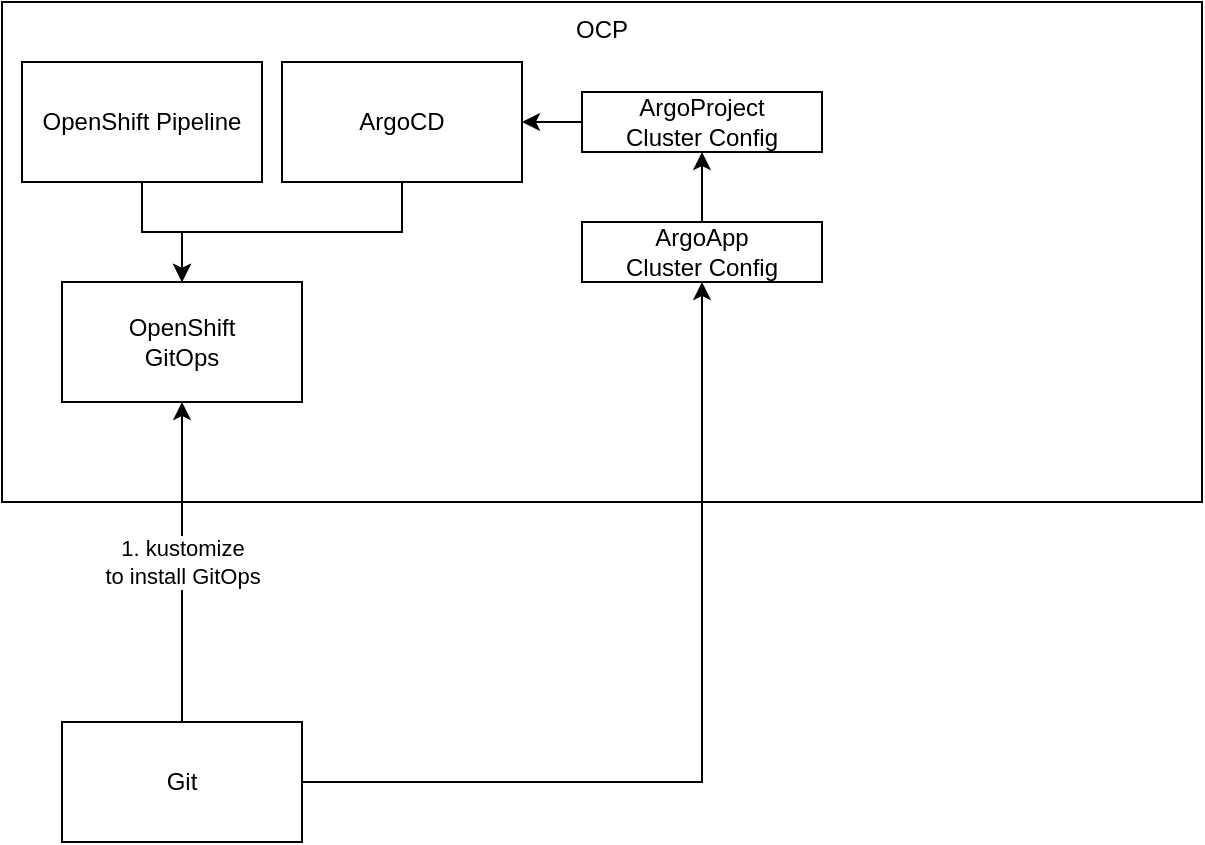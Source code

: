 <mxfile version="13.6.5">
    <diagram id="EUBwX-EN180V2tUBSlkA" name="Page-1">
        <mxGraphModel dx="839" dy="760" grid="1" gridSize="10" guides="1" tooltips="1" connect="1" arrows="1" fold="1" page="1" pageScale="1" pageWidth="827" pageHeight="1169" math="0" shadow="0">
            <root>
                <mxCell id="0"/>
                <mxCell id="1" parent="0"/>
                <mxCell id="2" value="OCP" style="rounded=0;whiteSpace=wrap;html=1;verticalAlign=top;" vertex="1" parent="1">
                    <mxGeometry x="110" y="170" width="600" height="250" as="geometry"/>
                </mxCell>
                <mxCell id="15" style="edgeStyle=orthogonalEdgeStyle;rounded=0;orthogonalLoop=1;jettySize=auto;html=1;startArrow=none;startFill=0;endArrow=classic;endFill=1;" edge="1" parent="1" source="3" target="13">
                    <mxGeometry relative="1" as="geometry"/>
                </mxCell>
                <mxCell id="3" value="Git" style="rounded=0;whiteSpace=wrap;html=1;" vertex="1" parent="1">
                    <mxGeometry x="140" y="530" width="120" height="60" as="geometry"/>
                </mxCell>
                <mxCell id="5" value="1. kustomize &lt;br&gt;to install GitOps" style="edgeStyle=orthogonalEdgeStyle;rounded=0;orthogonalLoop=1;jettySize=auto;html=1;endArrow=none;endFill=0;startArrow=classic;startFill=1;" edge="1" parent="1" source="4" target="3">
                    <mxGeometry relative="1" as="geometry"/>
                </mxCell>
                <mxCell id="8" value="" style="edgeStyle=orthogonalEdgeStyle;rounded=0;orthogonalLoop=1;jettySize=auto;html=1;startArrow=classic;startFill=1;endArrow=none;endFill=0;" edge="1" parent="1" source="4" target="7">
                    <mxGeometry relative="1" as="geometry"/>
                </mxCell>
                <mxCell id="10" value="" style="edgeStyle=orthogonalEdgeStyle;rounded=0;orthogonalLoop=1;jettySize=auto;html=1;startArrow=classic;startFill=1;endArrow=none;endFill=0;" edge="1" parent="1" source="4" target="9">
                    <mxGeometry relative="1" as="geometry"/>
                </mxCell>
                <mxCell id="4" value="OpenShift&lt;br&gt;GitOps" style="rounded=0;whiteSpace=wrap;html=1;" vertex="1" parent="1">
                    <mxGeometry x="140" y="310" width="120" height="60" as="geometry"/>
                </mxCell>
                <mxCell id="12" value="" style="edgeStyle=orthogonalEdgeStyle;rounded=0;orthogonalLoop=1;jettySize=auto;html=1;startArrow=classic;startFill=1;endArrow=none;endFill=0;" edge="1" parent="1" source="7" target="11">
                    <mxGeometry relative="1" as="geometry"/>
                </mxCell>
                <mxCell id="7" value="ArgoCD" style="rounded=0;whiteSpace=wrap;html=1;" vertex="1" parent="1">
                    <mxGeometry x="250" y="200" width="120" height="60" as="geometry"/>
                </mxCell>
                <mxCell id="9" value="OpenShift Pipeline" style="rounded=0;whiteSpace=wrap;html=1;" vertex="1" parent="1">
                    <mxGeometry x="120" y="200" width="120" height="60" as="geometry"/>
                </mxCell>
                <mxCell id="14" value="" style="edgeStyle=orthogonalEdgeStyle;rounded=0;orthogonalLoop=1;jettySize=auto;html=1;startArrow=classic;startFill=1;endArrow=none;endFill=0;" edge="1" parent="1" source="11" target="13">
                    <mxGeometry relative="1" as="geometry"/>
                </mxCell>
                <mxCell id="11" value="ArgoProject&lt;br&gt;Cluster Config" style="rounded=0;whiteSpace=wrap;html=1;" vertex="1" parent="1">
                    <mxGeometry x="400" y="215" width="120" height="30" as="geometry"/>
                </mxCell>
                <mxCell id="13" value="ArgoApp&lt;br&gt;Cluster Config" style="rounded=0;whiteSpace=wrap;html=1;" vertex="1" parent="1">
                    <mxGeometry x="400" y="280" width="120" height="30" as="geometry"/>
                </mxCell>
            </root>
        </mxGraphModel>
    </diagram>
</mxfile>